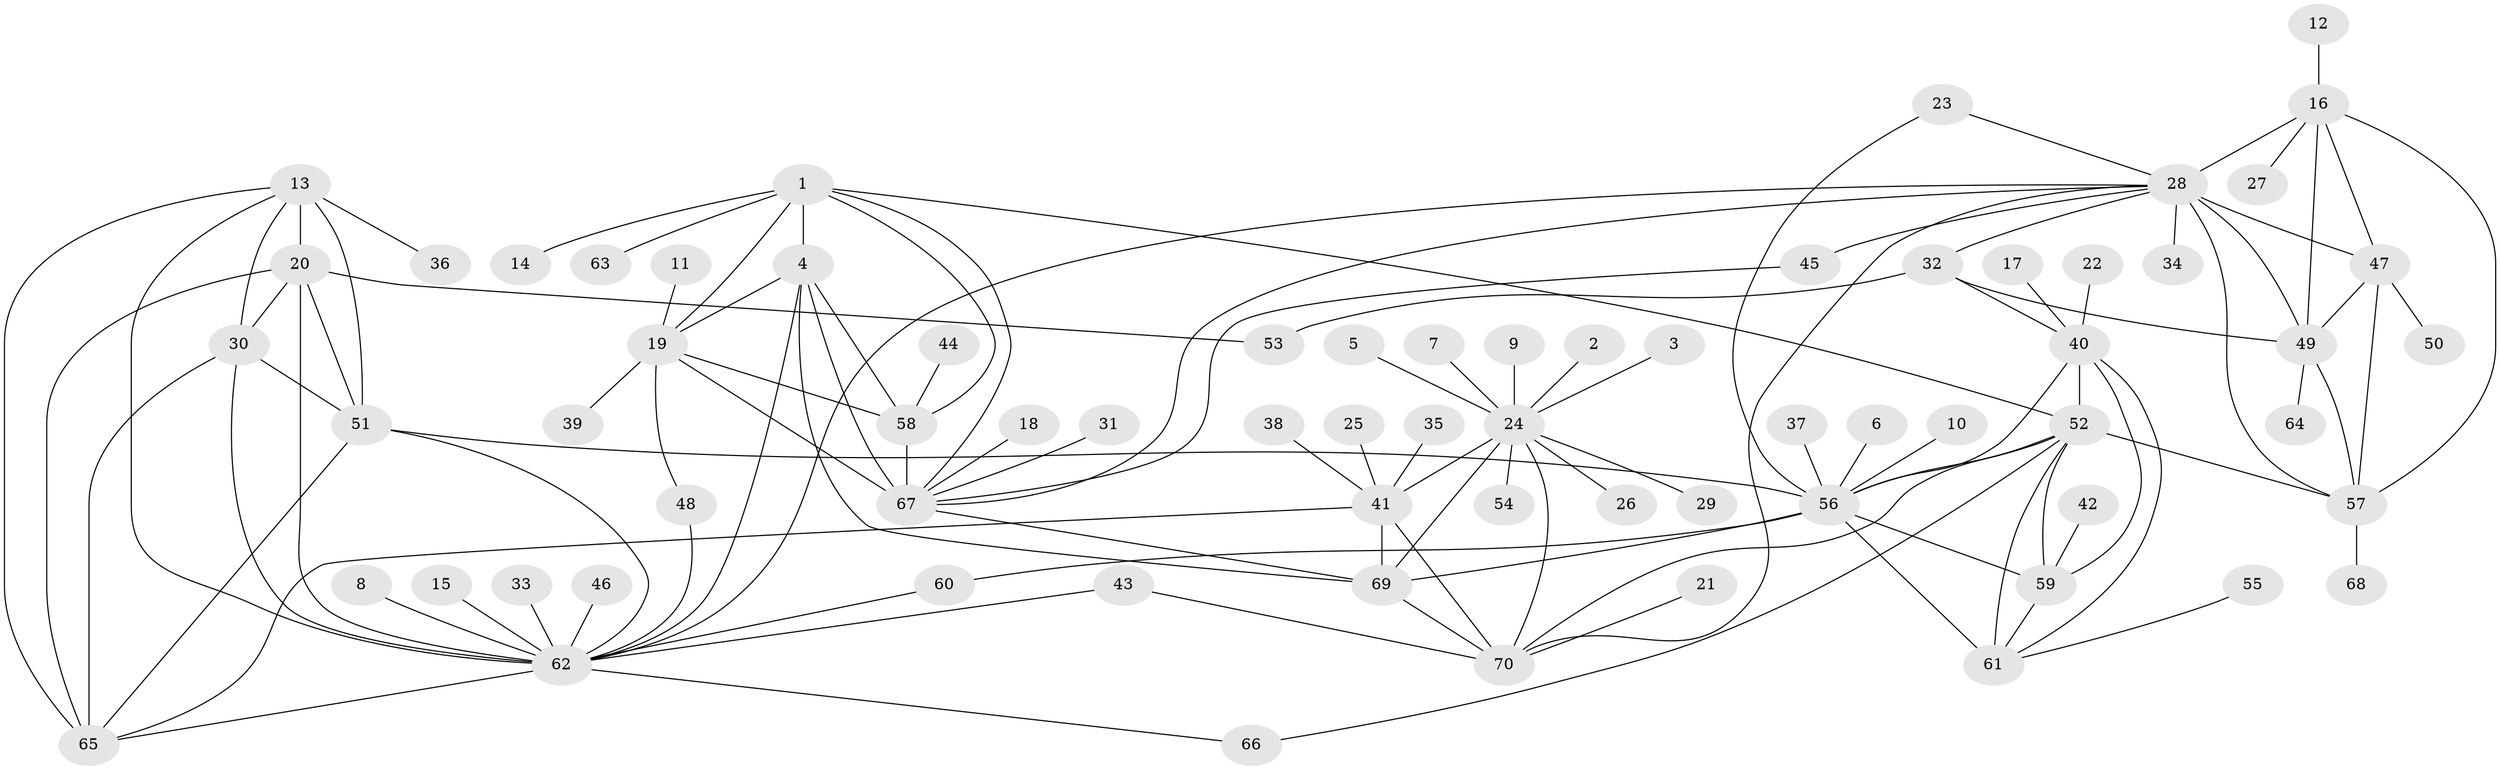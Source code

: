 // original degree distribution, {8: 0.05, 6: 0.02142857142857143, 9: 0.09285714285714286, 18: 0.007142857142857143, 7: 0.02857142857142857, 15: 0.007142857142857143, 11: 0.014285714285714285, 12: 0.007142857142857143, 13: 0.007142857142857143, 10: 0.02142857142857143, 1: 0.5714285714285714, 2: 0.14285714285714285, 3: 0.02142857142857143, 4: 0.007142857142857143}
// Generated by graph-tools (version 1.1) at 2025/02/03/09/25 03:02:46]
// undirected, 70 vertices, 117 edges
graph export_dot {
graph [start="1"]
  node [color=gray90,style=filled];
  1;
  2;
  3;
  4;
  5;
  6;
  7;
  8;
  9;
  10;
  11;
  12;
  13;
  14;
  15;
  16;
  17;
  18;
  19;
  20;
  21;
  22;
  23;
  24;
  25;
  26;
  27;
  28;
  29;
  30;
  31;
  32;
  33;
  34;
  35;
  36;
  37;
  38;
  39;
  40;
  41;
  42;
  43;
  44;
  45;
  46;
  47;
  48;
  49;
  50;
  51;
  52;
  53;
  54;
  55;
  56;
  57;
  58;
  59;
  60;
  61;
  62;
  63;
  64;
  65;
  66;
  67;
  68;
  69;
  70;
  1 -- 4 [weight=1.0];
  1 -- 14 [weight=1.0];
  1 -- 19 [weight=2.0];
  1 -- 52 [weight=1.0];
  1 -- 58 [weight=1.0];
  1 -- 63 [weight=1.0];
  1 -- 67 [weight=2.0];
  2 -- 24 [weight=1.0];
  3 -- 24 [weight=1.0];
  4 -- 19 [weight=2.0];
  4 -- 58 [weight=1.0];
  4 -- 62 [weight=1.0];
  4 -- 67 [weight=2.0];
  4 -- 69 [weight=1.0];
  5 -- 24 [weight=1.0];
  6 -- 56 [weight=1.0];
  7 -- 24 [weight=1.0];
  8 -- 62 [weight=1.0];
  9 -- 24 [weight=1.0];
  10 -- 56 [weight=1.0];
  11 -- 19 [weight=1.0];
  12 -- 16 [weight=1.0];
  13 -- 20 [weight=2.0];
  13 -- 30 [weight=1.0];
  13 -- 36 [weight=1.0];
  13 -- 51 [weight=1.0];
  13 -- 62 [weight=1.0];
  13 -- 65 [weight=1.0];
  15 -- 62 [weight=1.0];
  16 -- 27 [weight=1.0];
  16 -- 28 [weight=4.0];
  16 -- 47 [weight=2.0];
  16 -- 49 [weight=2.0];
  16 -- 57 [weight=2.0];
  17 -- 40 [weight=1.0];
  18 -- 67 [weight=1.0];
  19 -- 39 [weight=1.0];
  19 -- 48 [weight=1.0];
  19 -- 58 [weight=2.0];
  19 -- 67 [weight=4.0];
  20 -- 30 [weight=2.0];
  20 -- 51 [weight=2.0];
  20 -- 53 [weight=1.0];
  20 -- 62 [weight=2.0];
  20 -- 65 [weight=2.0];
  21 -- 70 [weight=1.0];
  22 -- 40 [weight=1.0];
  23 -- 28 [weight=1.0];
  23 -- 56 [weight=1.0];
  24 -- 26 [weight=1.0];
  24 -- 29 [weight=1.0];
  24 -- 41 [weight=6.0];
  24 -- 54 [weight=1.0];
  24 -- 69 [weight=2.0];
  24 -- 70 [weight=2.0];
  25 -- 41 [weight=1.0];
  28 -- 32 [weight=1.0];
  28 -- 34 [weight=1.0];
  28 -- 45 [weight=1.0];
  28 -- 47 [weight=2.0];
  28 -- 49 [weight=2.0];
  28 -- 57 [weight=2.0];
  28 -- 62 [weight=1.0];
  28 -- 67 [weight=1.0];
  28 -- 70 [weight=1.0];
  30 -- 51 [weight=1.0];
  30 -- 62 [weight=1.0];
  30 -- 65 [weight=1.0];
  31 -- 67 [weight=1.0];
  32 -- 40 [weight=1.0];
  32 -- 49 [weight=1.0];
  32 -- 53 [weight=1.0];
  33 -- 62 [weight=1.0];
  35 -- 41 [weight=1.0];
  37 -- 56 [weight=1.0];
  38 -- 41 [weight=1.0];
  40 -- 52 [weight=2.0];
  40 -- 56 [weight=1.0];
  40 -- 59 [weight=1.0];
  40 -- 61 [weight=2.0];
  41 -- 65 [weight=1.0];
  41 -- 69 [weight=3.0];
  41 -- 70 [weight=3.0];
  42 -- 59 [weight=1.0];
  43 -- 62 [weight=1.0];
  43 -- 70 [weight=1.0];
  44 -- 58 [weight=1.0];
  45 -- 67 [weight=1.0];
  46 -- 62 [weight=1.0];
  47 -- 49 [weight=1.0];
  47 -- 50 [weight=1.0];
  47 -- 57 [weight=1.0];
  48 -- 62 [weight=1.0];
  49 -- 57 [weight=1.0];
  49 -- 64 [weight=1.0];
  51 -- 56 [weight=1.0];
  51 -- 62 [weight=1.0];
  51 -- 65 [weight=1.0];
  52 -- 56 [weight=2.0];
  52 -- 57 [weight=1.0];
  52 -- 59 [weight=2.0];
  52 -- 61 [weight=4.0];
  52 -- 66 [weight=1.0];
  52 -- 70 [weight=1.0];
  55 -- 61 [weight=1.0];
  56 -- 59 [weight=1.0];
  56 -- 60 [weight=1.0];
  56 -- 61 [weight=2.0];
  56 -- 69 [weight=1.0];
  57 -- 68 [weight=1.0];
  58 -- 67 [weight=2.0];
  59 -- 61 [weight=2.0];
  60 -- 62 [weight=1.0];
  62 -- 65 [weight=1.0];
  62 -- 66 [weight=1.0];
  67 -- 69 [weight=1.0];
  69 -- 70 [weight=1.0];
}
